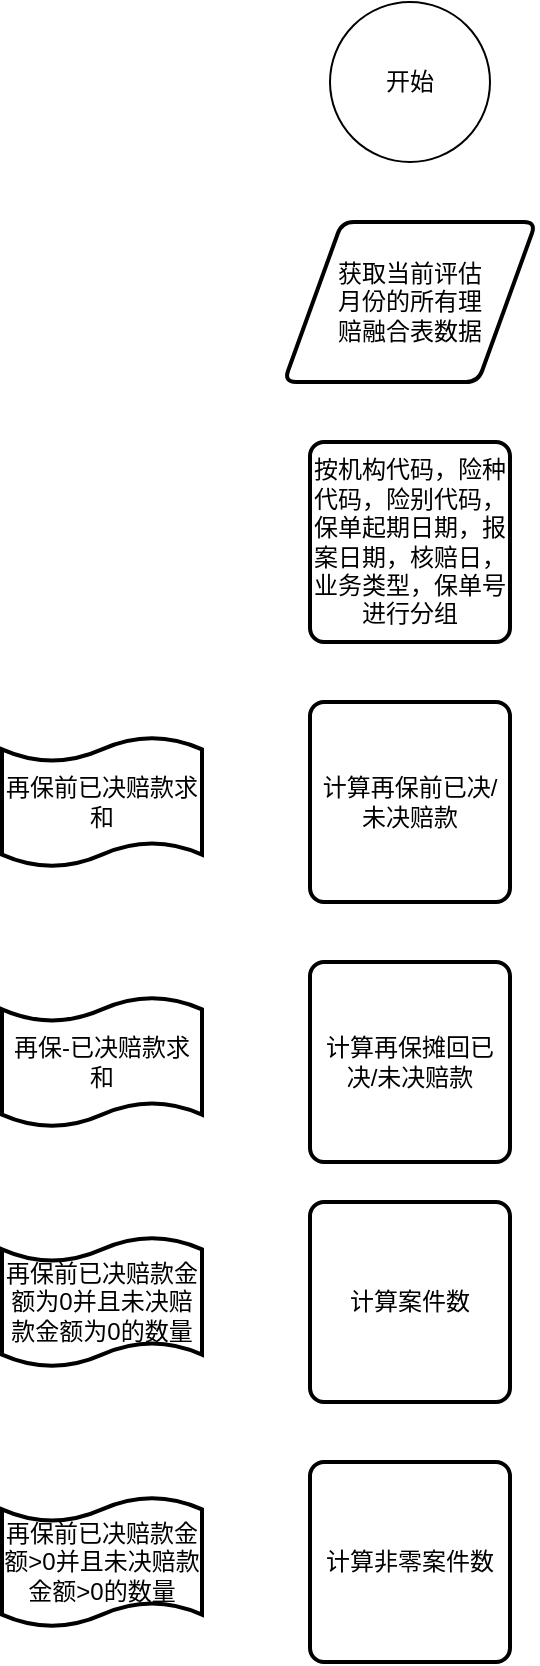 <mxfile version="21.8.2" type="github">
  <diagram name="第 1 页" id="T0QZJRiEJ-4Tnowe0s38">
    <mxGraphModel dx="954" dy="495" grid="1" gridSize="10" guides="1" tooltips="1" connect="1" arrows="1" fold="1" page="1" pageScale="1" pageWidth="827" pageHeight="1169" math="0" shadow="0">
      <root>
        <mxCell id="0" />
        <mxCell id="1" parent="0" />
        <mxCell id="2ZlbLJ-4laBUCpMmUqpr-1" value="开始" style="ellipse;whiteSpace=wrap;html=1;aspect=fixed;" vertex="1" parent="1">
          <mxGeometry x="374" y="20" width="80" height="80" as="geometry" />
        </mxCell>
        <mxCell id="2ZlbLJ-4laBUCpMmUqpr-3" value="获取当前评估&lt;br&gt;月份的所有理&lt;br&gt;赔融合表数据" style="shape=parallelogram;html=1;strokeWidth=2;perimeter=parallelogramPerimeter;whiteSpace=wrap;rounded=1;arcSize=12;size=0.23;" vertex="1" parent="1">
          <mxGeometry x="351" y="130" width="126" height="80" as="geometry" />
        </mxCell>
        <mxCell id="2ZlbLJ-4laBUCpMmUqpr-4" value="按机构代码，险种代码，险别代码，保单起期日期，报案日期，核赔日，业务类型，保单号进行分组" style="rounded=1;whiteSpace=wrap;html=1;absoluteArcSize=1;arcSize=14;strokeWidth=2;" vertex="1" parent="1">
          <mxGeometry x="364" y="240" width="100" height="100" as="geometry" />
        </mxCell>
        <mxCell id="2ZlbLJ-4laBUCpMmUqpr-5" value="计算再保前已决/未决赔款" style="rounded=1;whiteSpace=wrap;html=1;absoluteArcSize=1;arcSize=14;strokeWidth=2;" vertex="1" parent="1">
          <mxGeometry x="364" y="370" width="100" height="100" as="geometry" />
        </mxCell>
        <mxCell id="2ZlbLJ-4laBUCpMmUqpr-6" value="计算再保摊回已决/未决赔款" style="rounded=1;whiteSpace=wrap;html=1;absoluteArcSize=1;arcSize=14;strokeWidth=2;" vertex="1" parent="1">
          <mxGeometry x="364" y="500" width="100" height="100" as="geometry" />
        </mxCell>
        <mxCell id="2ZlbLJ-4laBUCpMmUqpr-7" value="计算案件数" style="rounded=1;whiteSpace=wrap;html=1;absoluteArcSize=1;arcSize=14;strokeWidth=2;" vertex="1" parent="1">
          <mxGeometry x="364" y="620" width="100" height="100" as="geometry" />
        </mxCell>
        <mxCell id="2ZlbLJ-4laBUCpMmUqpr-8" value="计算非零案件数" style="rounded=1;whiteSpace=wrap;html=1;absoluteArcSize=1;arcSize=14;strokeWidth=2;" vertex="1" parent="1">
          <mxGeometry x="364" y="750" width="100" height="100" as="geometry" />
        </mxCell>
        <mxCell id="2ZlbLJ-4laBUCpMmUqpr-9" value="再保前已决赔款求和" style="shape=tape;whiteSpace=wrap;html=1;strokeWidth=2;size=0.19" vertex="1" parent="1">
          <mxGeometry x="210" y="387.5" width="100" height="65" as="geometry" />
        </mxCell>
        <mxCell id="2ZlbLJ-4laBUCpMmUqpr-10" value="再保-已决赔款求和" style="shape=tape;whiteSpace=wrap;html=1;strokeWidth=2;size=0.19" vertex="1" parent="1">
          <mxGeometry x="210" y="517.5" width="100" height="65" as="geometry" />
        </mxCell>
        <mxCell id="2ZlbLJ-4laBUCpMmUqpr-11" value="再保前已决赔款金额为0并且未决赔款金额为0的数量" style="shape=tape;whiteSpace=wrap;html=1;strokeWidth=2;size=0.19" vertex="1" parent="1">
          <mxGeometry x="210" y="637.5" width="100" height="65" as="geometry" />
        </mxCell>
        <mxCell id="2ZlbLJ-4laBUCpMmUqpr-12" value="再保前已决赔款金额&amp;gt;0并且未决赔款金额&amp;gt;0的数量" style="shape=tape;whiteSpace=wrap;html=1;strokeWidth=2;size=0.19" vertex="1" parent="1">
          <mxGeometry x="210" y="767.5" width="100" height="65" as="geometry" />
        </mxCell>
      </root>
    </mxGraphModel>
  </diagram>
</mxfile>
